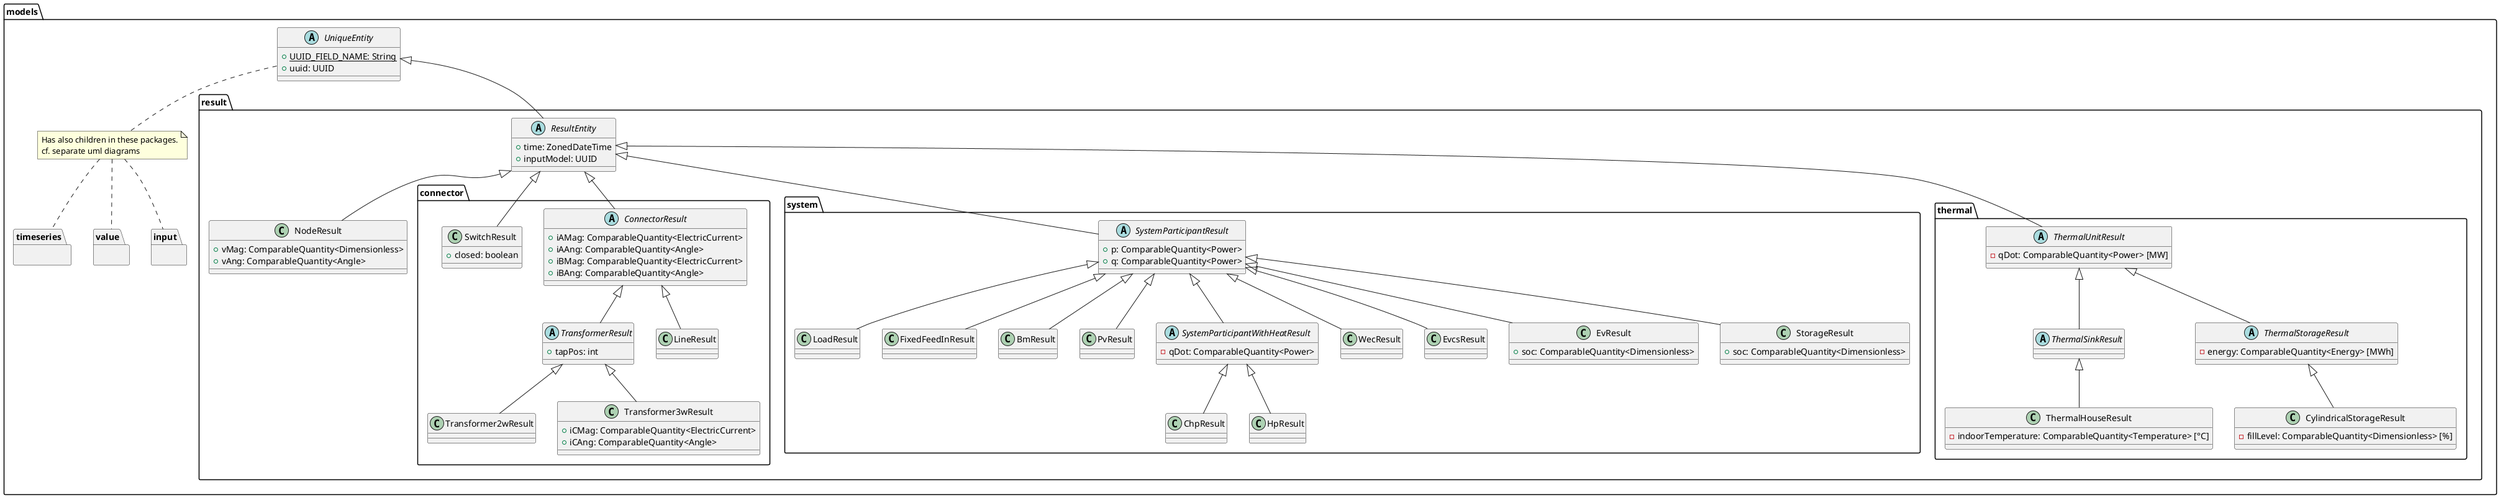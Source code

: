 @startuml

package models {

    abstract class UniqueEntity {
        + {static} UUID_FIELD_NAME: String
        + uuid: UUID
    }

    package timeseries {}
    package value {}
    package input {}
    note "Has also children in these packages.\ncf. separate uml diagrams" as childNote
    UniqueEntity .. childNote
    childNote .. input
    childNote .. timeseries
    childNote .. value

    package result {
        abstract class ResultEntity{
            + time: ZonedDateTime
            + inputModel: UUID
        }
        UniqueEntity <|-- ResultEntity

        class NodeResult{
            + vMag: ComparableQuantity<Dimensionless>
            + vAng: ComparableQuantity<Angle>
        }
        ResultEntity <|-- NodeResult
        
        package connector {

            abstract class ConnectorResult{
                + iAMag: ComparableQuantity<ElectricCurrent>
                + iAAng: ComparableQuantity<Angle>
                + iBMag: ComparableQuantity<ElectricCurrent>
                + iBAng: ComparableQuantity<Angle>
            }
            ResultEntity <|-- ConnectorResult

            abstract class TransformerResult{
                + tapPos: int
            }
            ConnectorResult <|-- TransformerResult

            class Transformer2wResult
            TransformerResult <|-- Transformer2wResult

            class Transformer3wResult{
                + iCMag: ComparableQuantity<ElectricCurrent>
                + iCAng: ComparableQuantity<Angle>
            }
            TransformerResult <|-- Transformer3wResult

            class LineResult
            ConnectorResult <|-- LineResult

            class SwitchResult{
                + closed: boolean
            }
            ResultEntity <|-- SwitchResult
        }

        package system {

            abstract class SystemParticipantResult{
                + p: ComparableQuantity<Power>
                + q: ComparableQuantity<Power>
            }
            ResultEntity  <|-- SystemParticipantResult

            class LoadResult
            SystemParticipantResult <|-- LoadResult

            class FixedFeedInResult
            SystemParticipantResult <|-- FixedFeedInResult

            class BmResult
            SystemParticipantResult <|-- BmResult

            class PvResult
            SystemParticipantResult  <|-- PvResult

            abstract class SystemParticipantWithHeatResult{
                - qDot: ComparableQuantity<Power>
            }
            SystemParticipantResult  <|-- SystemParticipantWithHeatResult

            class ChpResult
            SystemParticipantWithHeatResult <|-- ChpResult

            class HpResult
            SystemParticipantWithHeatResult <|-- HpResult

            class WecResult
            SystemParticipantResult <|-- WecResult

            class EvcsResult
            SystemParticipantResult <|-- EvcsResult

            class EvResult{
                + soc: ComparableQuantity<Dimensionless>
            }
            SystemParticipantResult <|-- EvResult

            class StorageResult{
                + soc: ComparableQuantity<Dimensionless>
            }
            SystemParticipantResult <|-- StorageResult
        }

        package thermal {

            Abstract class ThermalUnitResult {
                - qDot: ComparableQuantity<Power> [MW]
            }
            ResultEntity <|-- ThermalUnitResult

            Abstract class ThermalSinkResult
            ThermalUnitResult <|-- ThermalSinkResult

            class ThermalHouseResult {
                - indoorTemperature: ComparableQuantity<Temperature> [°C]
            }
            ThermalSinkResult <|-- ThermalHouseResult

            Abstract class ThermalStorageResult {
                - energy: ComparableQuantity<Energy> [MWh]
            }
            ThermalUnitResult <|-- ThermalStorageResult

            class CylindricalStorageResult {
            - fillLevel: ComparableQuantity<Dimensionless> [%]
            }
            ThermalStorageResult <|-- CylindricalStorageResult
        }
    }
}

@enduml